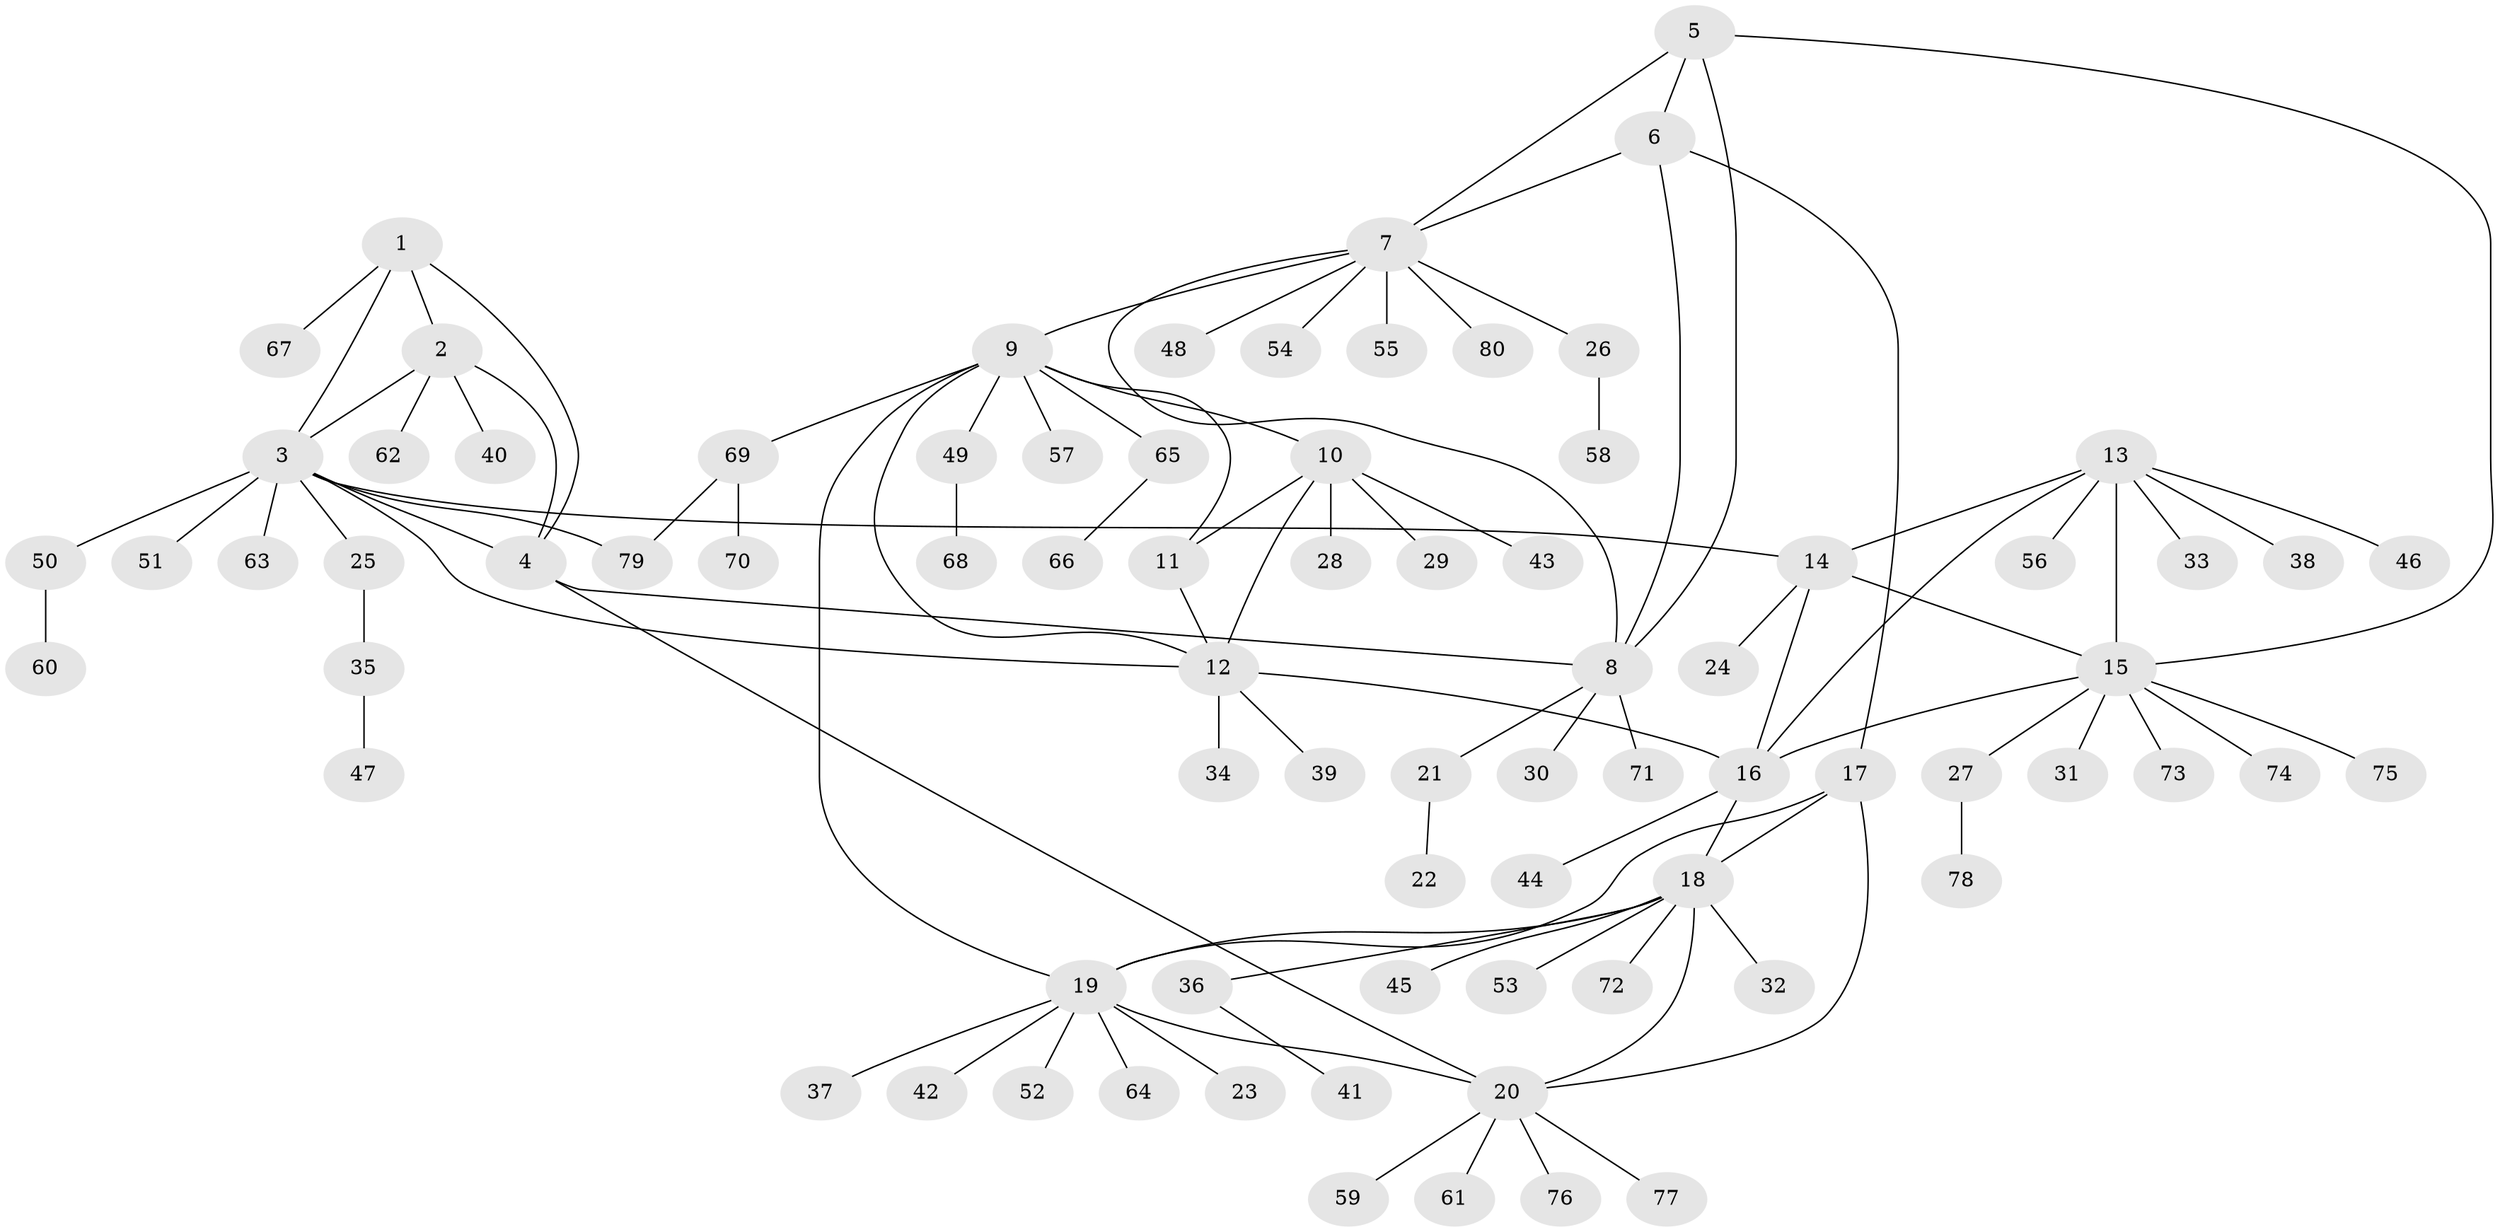 // coarse degree distribution, {4: 0.15, 1: 0.6, 5: 0.025, 6: 0.125, 7: 0.075, 2: 0.025}
// Generated by graph-tools (version 1.1) at 2025/37/03/04/25 23:37:35]
// undirected, 80 vertices, 101 edges
graph export_dot {
  node [color=gray90,style=filled];
  1;
  2;
  3;
  4;
  5;
  6;
  7;
  8;
  9;
  10;
  11;
  12;
  13;
  14;
  15;
  16;
  17;
  18;
  19;
  20;
  21;
  22;
  23;
  24;
  25;
  26;
  27;
  28;
  29;
  30;
  31;
  32;
  33;
  34;
  35;
  36;
  37;
  38;
  39;
  40;
  41;
  42;
  43;
  44;
  45;
  46;
  47;
  48;
  49;
  50;
  51;
  52;
  53;
  54;
  55;
  56;
  57;
  58;
  59;
  60;
  61;
  62;
  63;
  64;
  65;
  66;
  67;
  68;
  69;
  70;
  71;
  72;
  73;
  74;
  75;
  76;
  77;
  78;
  79;
  80;
  1 -- 2;
  1 -- 3;
  1 -- 4;
  1 -- 67;
  2 -- 3;
  2 -- 4;
  2 -- 40;
  2 -- 62;
  3 -- 4;
  3 -- 12;
  3 -- 14;
  3 -- 25;
  3 -- 50;
  3 -- 51;
  3 -- 63;
  3 -- 79;
  4 -- 8;
  4 -- 20;
  5 -- 6;
  5 -- 7;
  5 -- 8;
  5 -- 15;
  6 -- 7;
  6 -- 8;
  6 -- 17;
  7 -- 8;
  7 -- 9;
  7 -- 26;
  7 -- 48;
  7 -- 54;
  7 -- 55;
  7 -- 80;
  8 -- 21;
  8 -- 30;
  8 -- 71;
  9 -- 10;
  9 -- 11;
  9 -- 12;
  9 -- 19;
  9 -- 49;
  9 -- 57;
  9 -- 65;
  9 -- 69;
  10 -- 11;
  10 -- 12;
  10 -- 28;
  10 -- 29;
  10 -- 43;
  11 -- 12;
  12 -- 16;
  12 -- 34;
  12 -- 39;
  13 -- 14;
  13 -- 15;
  13 -- 16;
  13 -- 33;
  13 -- 38;
  13 -- 46;
  13 -- 56;
  14 -- 15;
  14 -- 16;
  14 -- 24;
  15 -- 16;
  15 -- 27;
  15 -- 31;
  15 -- 73;
  15 -- 74;
  15 -- 75;
  16 -- 18;
  16 -- 44;
  17 -- 18;
  17 -- 19;
  17 -- 20;
  18 -- 19;
  18 -- 20;
  18 -- 32;
  18 -- 36;
  18 -- 45;
  18 -- 53;
  18 -- 72;
  19 -- 20;
  19 -- 23;
  19 -- 37;
  19 -- 42;
  19 -- 52;
  19 -- 64;
  20 -- 59;
  20 -- 61;
  20 -- 76;
  20 -- 77;
  21 -- 22;
  25 -- 35;
  26 -- 58;
  27 -- 78;
  35 -- 47;
  36 -- 41;
  49 -- 68;
  50 -- 60;
  65 -- 66;
  69 -- 70;
  69 -- 79;
}
